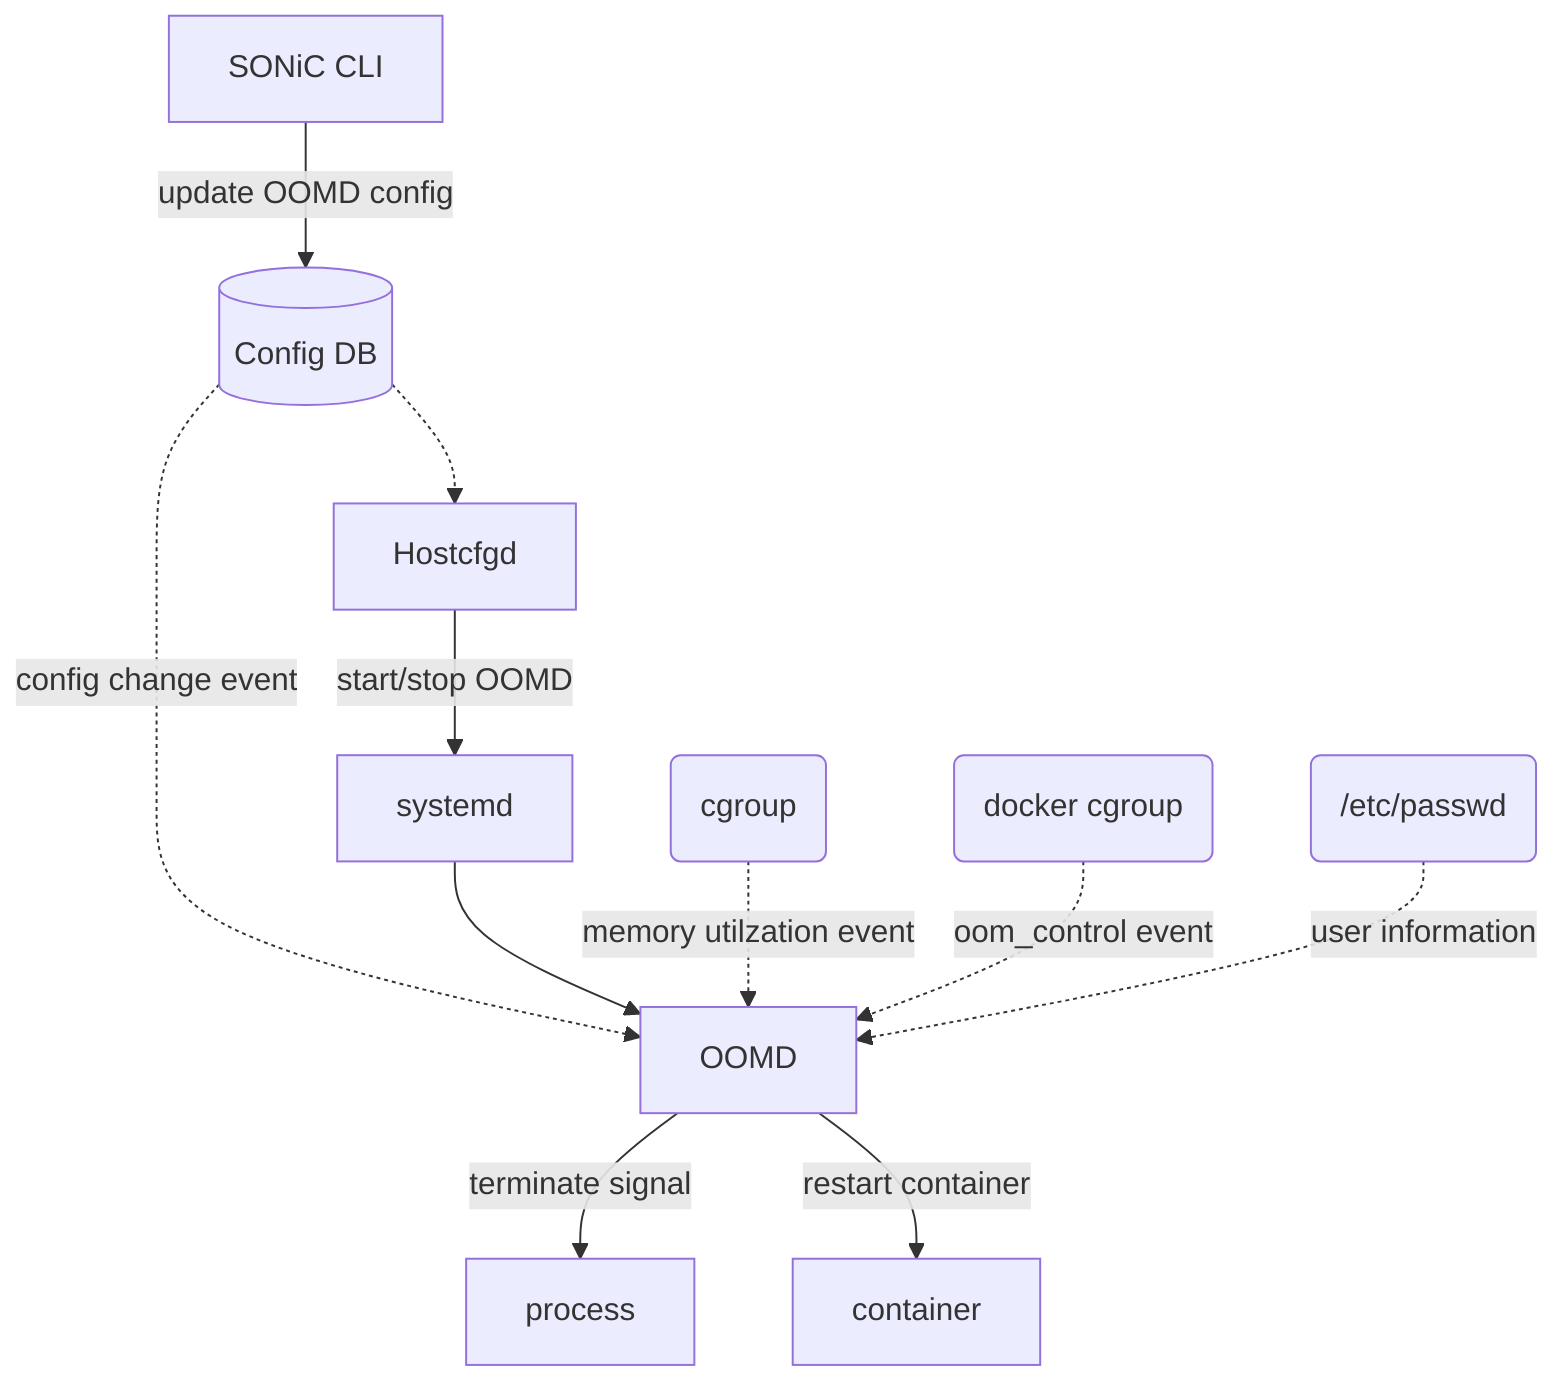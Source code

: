 graph TD;
%% SONiC CLI update config DB
CLI[SONiC CLI] -- update OOMD config --> CONFDB[(Config DB)];


%% HostCfgd/OOMD subscribes config DB change
CONFDB -.-> HOSTCFGD[Hostcfgd];
CONFDB -. config change event .-> OOMD[OOMD];

%% HostCfgd start/stop OOMD
HOSTCFGD -- start/stop OOMD --> systemd[systemd];
systemd --> OOMD;

%% OOMD subscribes memory utilzation event from cgroup
CGROUP(cgroup) -. memory utilzation event .-> OOMD; 

%% OOMD subscribes oom_control event from cgroup
DOCKERCGROUP(docker cgroup) -. oom_control event .-> OOMD; 

%% OOMD get user info from /etc/passwd
passwd(/etc/passwd) -. user information .-> OOMD;

%% OOMD terminate user session/process when memory utilzation reach high-water mark
OOMD -- terminate signal --> process[process]

%% OOMD re-start docker container when container OOM happen
OOMD -- restart container --> container[container]